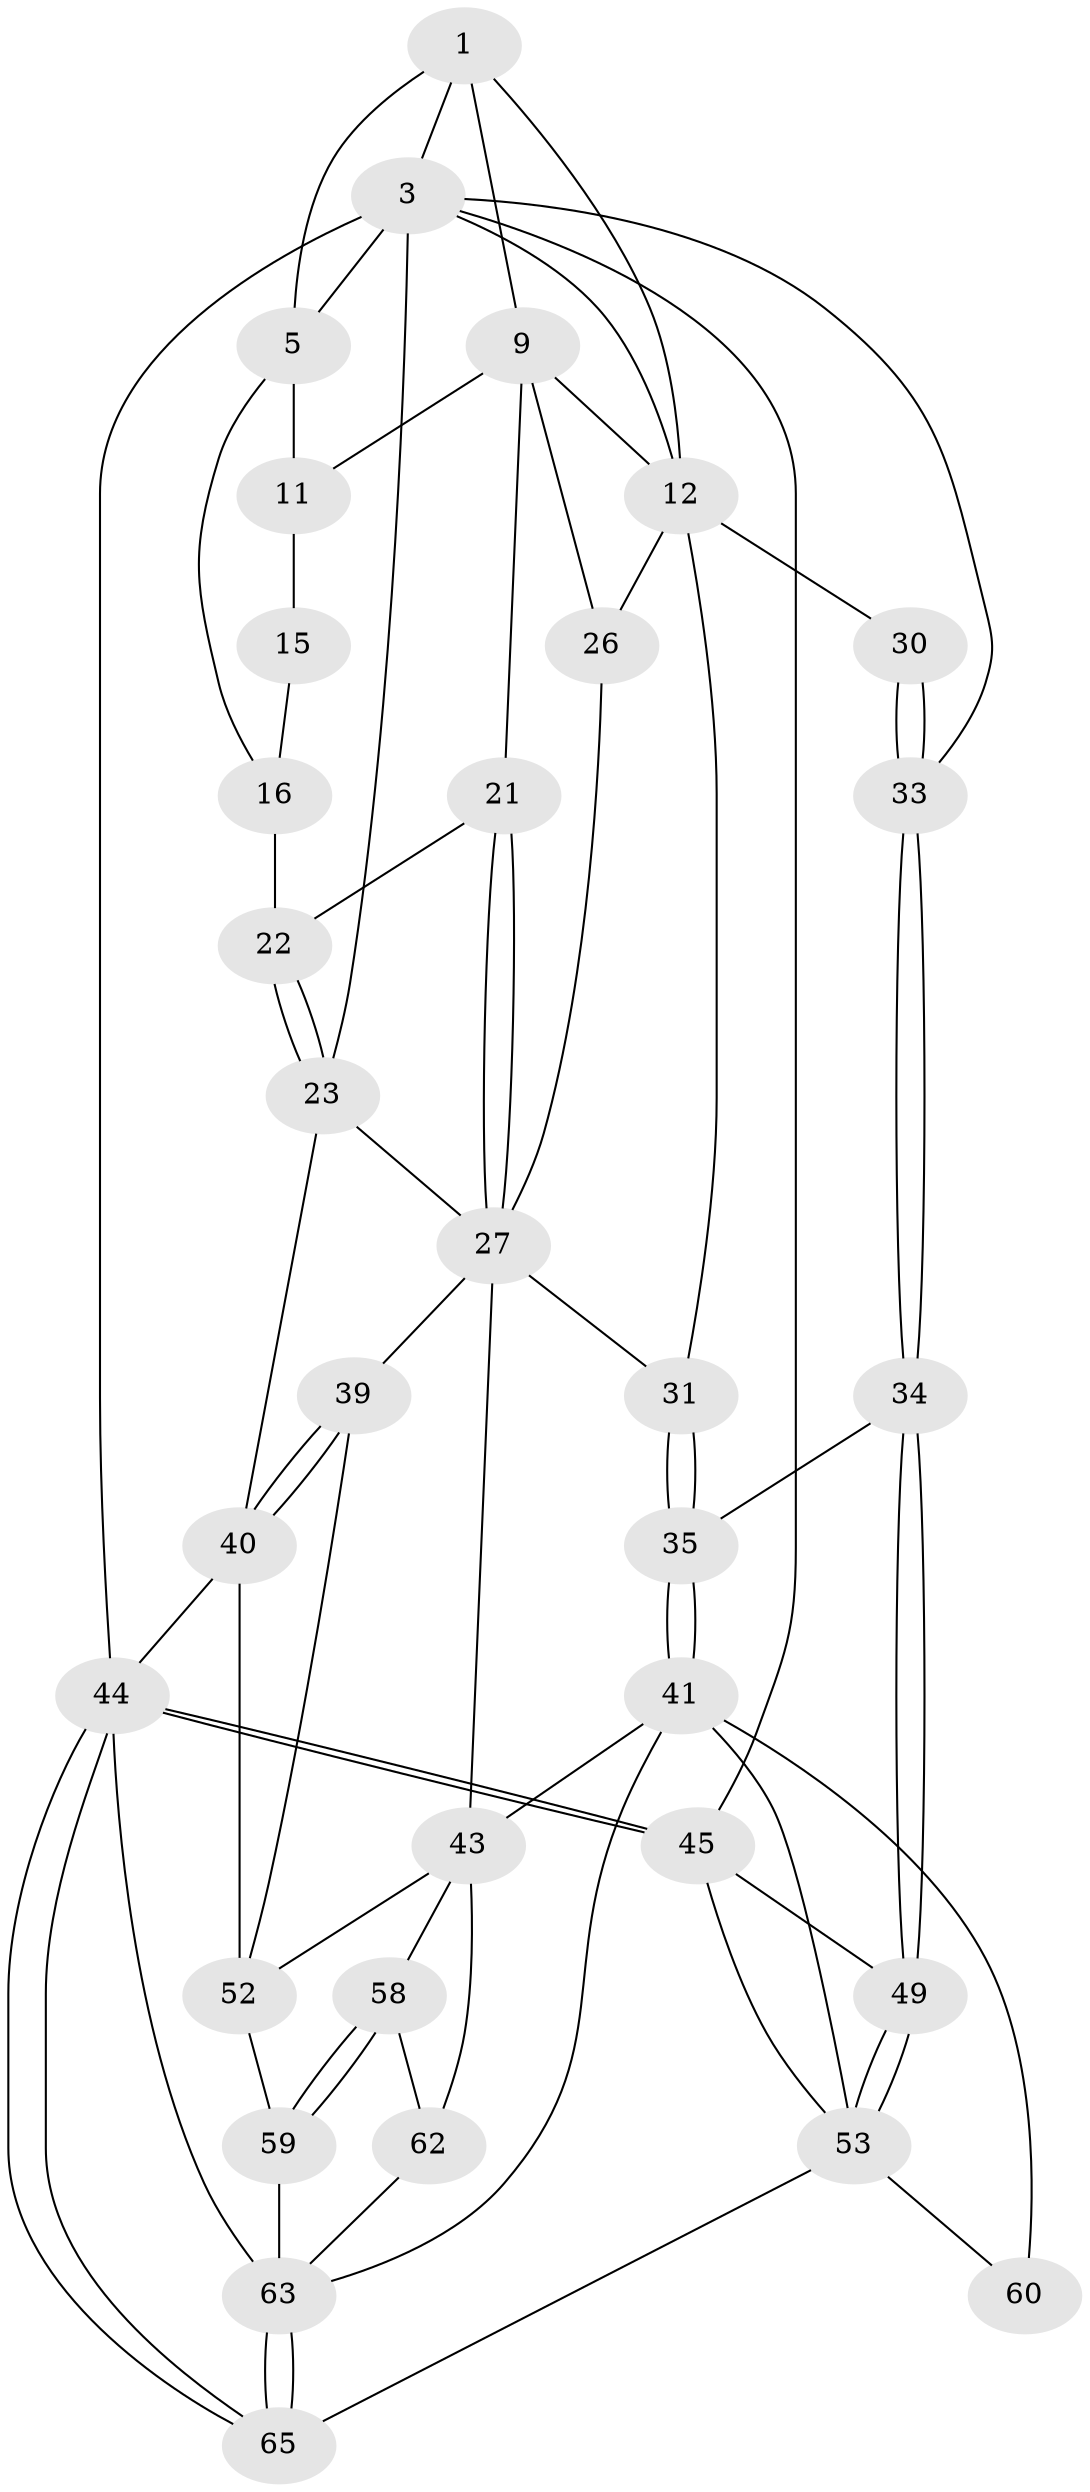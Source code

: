 // original degree distribution, {3: 0.06060606060606061, 4: 0.22727272727272727, 6: 0.25757575757575757, 5: 0.45454545454545453}
// Generated by graph-tools (version 1.1) at 2025/17/03/09/25 04:17:20]
// undirected, 33 vertices, 75 edges
graph export_dot {
graph [start="1"]
  node [color=gray90,style=filled];
  1 [pos="+0.6142276865143117+0",super="+8+2"];
  3 [pos="+1+0",super="+4+18"];
  5 [pos="+0+0",super="+6"];
  9 [pos="+0.5685187162117608+0.23739114249971768",super="+10"];
  11 [pos="+0.2927171190543637+0.03614084293291625"];
  12 [pos="+0.8369200139997681+0",super="+19+13"];
  15 [pos="+0.1694255548128571+0.08468141339513989"];
  16 [pos="+0.050227094920438135+0.04588575429663249",super="+17"];
  21 [pos="+0.23241011804896575+0.2825122914476444"];
  22 [pos="+0.08087614204917894+0.27080349925715175"];
  23 [pos="+0+0.3482836270922165",super="+29+24"];
  26 [pos="+0.4099043594800422+0.4120076979357886"];
  27 [pos="+0.25036092819807004+0.3641950014152882",super="+28"];
  30 [pos="+0.7138775524950931+0.3936753276440177"];
  31 [pos="+0.3495641490770997+0.5629746024731308"];
  33 [pos="+0.721188776349633+0.5293635508075101"];
  34 [pos="+0.7124563534714008+0.5586960822934718"];
  35 [pos="+0.4200183647689275+0.6131162267991382"];
  39 [pos="+0.13120357489214707+0.6613689403478042"];
  40 [pos="+0+0.6322109032928039",super="+46"];
  41 [pos="+0.3881618022790653+0.8126034588239857",super="+55+42"];
  43 [pos="+0.316363934281541+0.8415194686221209",super="+50"];
  44 [pos="+1+1",super="+47"];
  45 [pos="+1+0.786777999599077",super="+48"];
  49 [pos="+0.7322074966159792+0.6373240395987327"];
  52 [pos="+0.09124453548140046+0.8127589905431053",super="+57"];
  53 [pos="+0.6455769007583746+0.8508880444187529",super="+56+54"];
  58 [pos="+0.14260342053209726+0.9799048724213484"];
  59 [pos="+0.12673907788699654+1"];
  60 [pos="+0.4760366411312797+0.9736888772803223"];
  62 [pos="+0.26469643930237086+0.9538201079578102"];
  63 [pos="+0.414325568941918+1",super="+64"];
  65 [pos="+0.8257149694197029+1"];
  1 -- 9;
  1 -- 3;
  1 -- 12;
  1 -- 5;
  3 -- 44 [weight=2];
  3 -- 5;
  3 -- 33;
  3 -- 12;
  3 -- 45;
  3 -- 23;
  5 -- 16;
  5 -- 11;
  9 -- 12;
  9 -- 26;
  9 -- 11;
  9 -- 21;
  11 -- 15;
  12 -- 30 [weight=2];
  12 -- 26;
  12 -- 31;
  15 -- 16;
  16 -- 22;
  21 -- 22;
  21 -- 27;
  21 -- 27;
  22 -- 23;
  22 -- 23;
  23 -- 40;
  23 -- 27 [weight=2];
  26 -- 27;
  27 -- 39;
  27 -- 43;
  27 -- 31;
  30 -- 33;
  30 -- 33;
  31 -- 35;
  31 -- 35;
  33 -- 34;
  33 -- 34;
  34 -- 35;
  34 -- 49;
  34 -- 49;
  35 -- 41;
  35 -- 41;
  39 -- 40;
  39 -- 40;
  39 -- 52;
  40 -- 44;
  40 -- 52;
  41 -- 60 [weight=2];
  41 -- 43;
  41 -- 63;
  41 -- 53;
  43 -- 58;
  43 -- 52;
  43 -- 62;
  44 -- 45;
  44 -- 45;
  44 -- 65;
  44 -- 65;
  44 -- 63;
  45 -- 49;
  45 -- 53;
  49 -- 53;
  49 -- 53;
  52 -- 59;
  53 -- 65;
  53 -- 60;
  58 -- 59;
  58 -- 59;
  58 -- 62;
  59 -- 63;
  62 -- 63;
  63 -- 65;
  63 -- 65;
}
